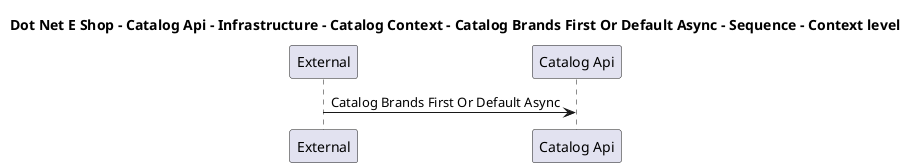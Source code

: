 @startuml

title Dot Net E Shop - Catalog Api - Infrastructure - Catalog Context - Catalog Brands First Or Default Async - Sequence - Context level

participant "External" as C4InterFlow.SoftwareSystems.ExternalSystem
participant "Catalog Api" as DotNetEShop.SoftwareSystems.CatalogApi

C4InterFlow.SoftwareSystems.ExternalSystem -> DotNetEShop.SoftwareSystems.CatalogApi : Catalog Brands First Or Default Async


@enduml
